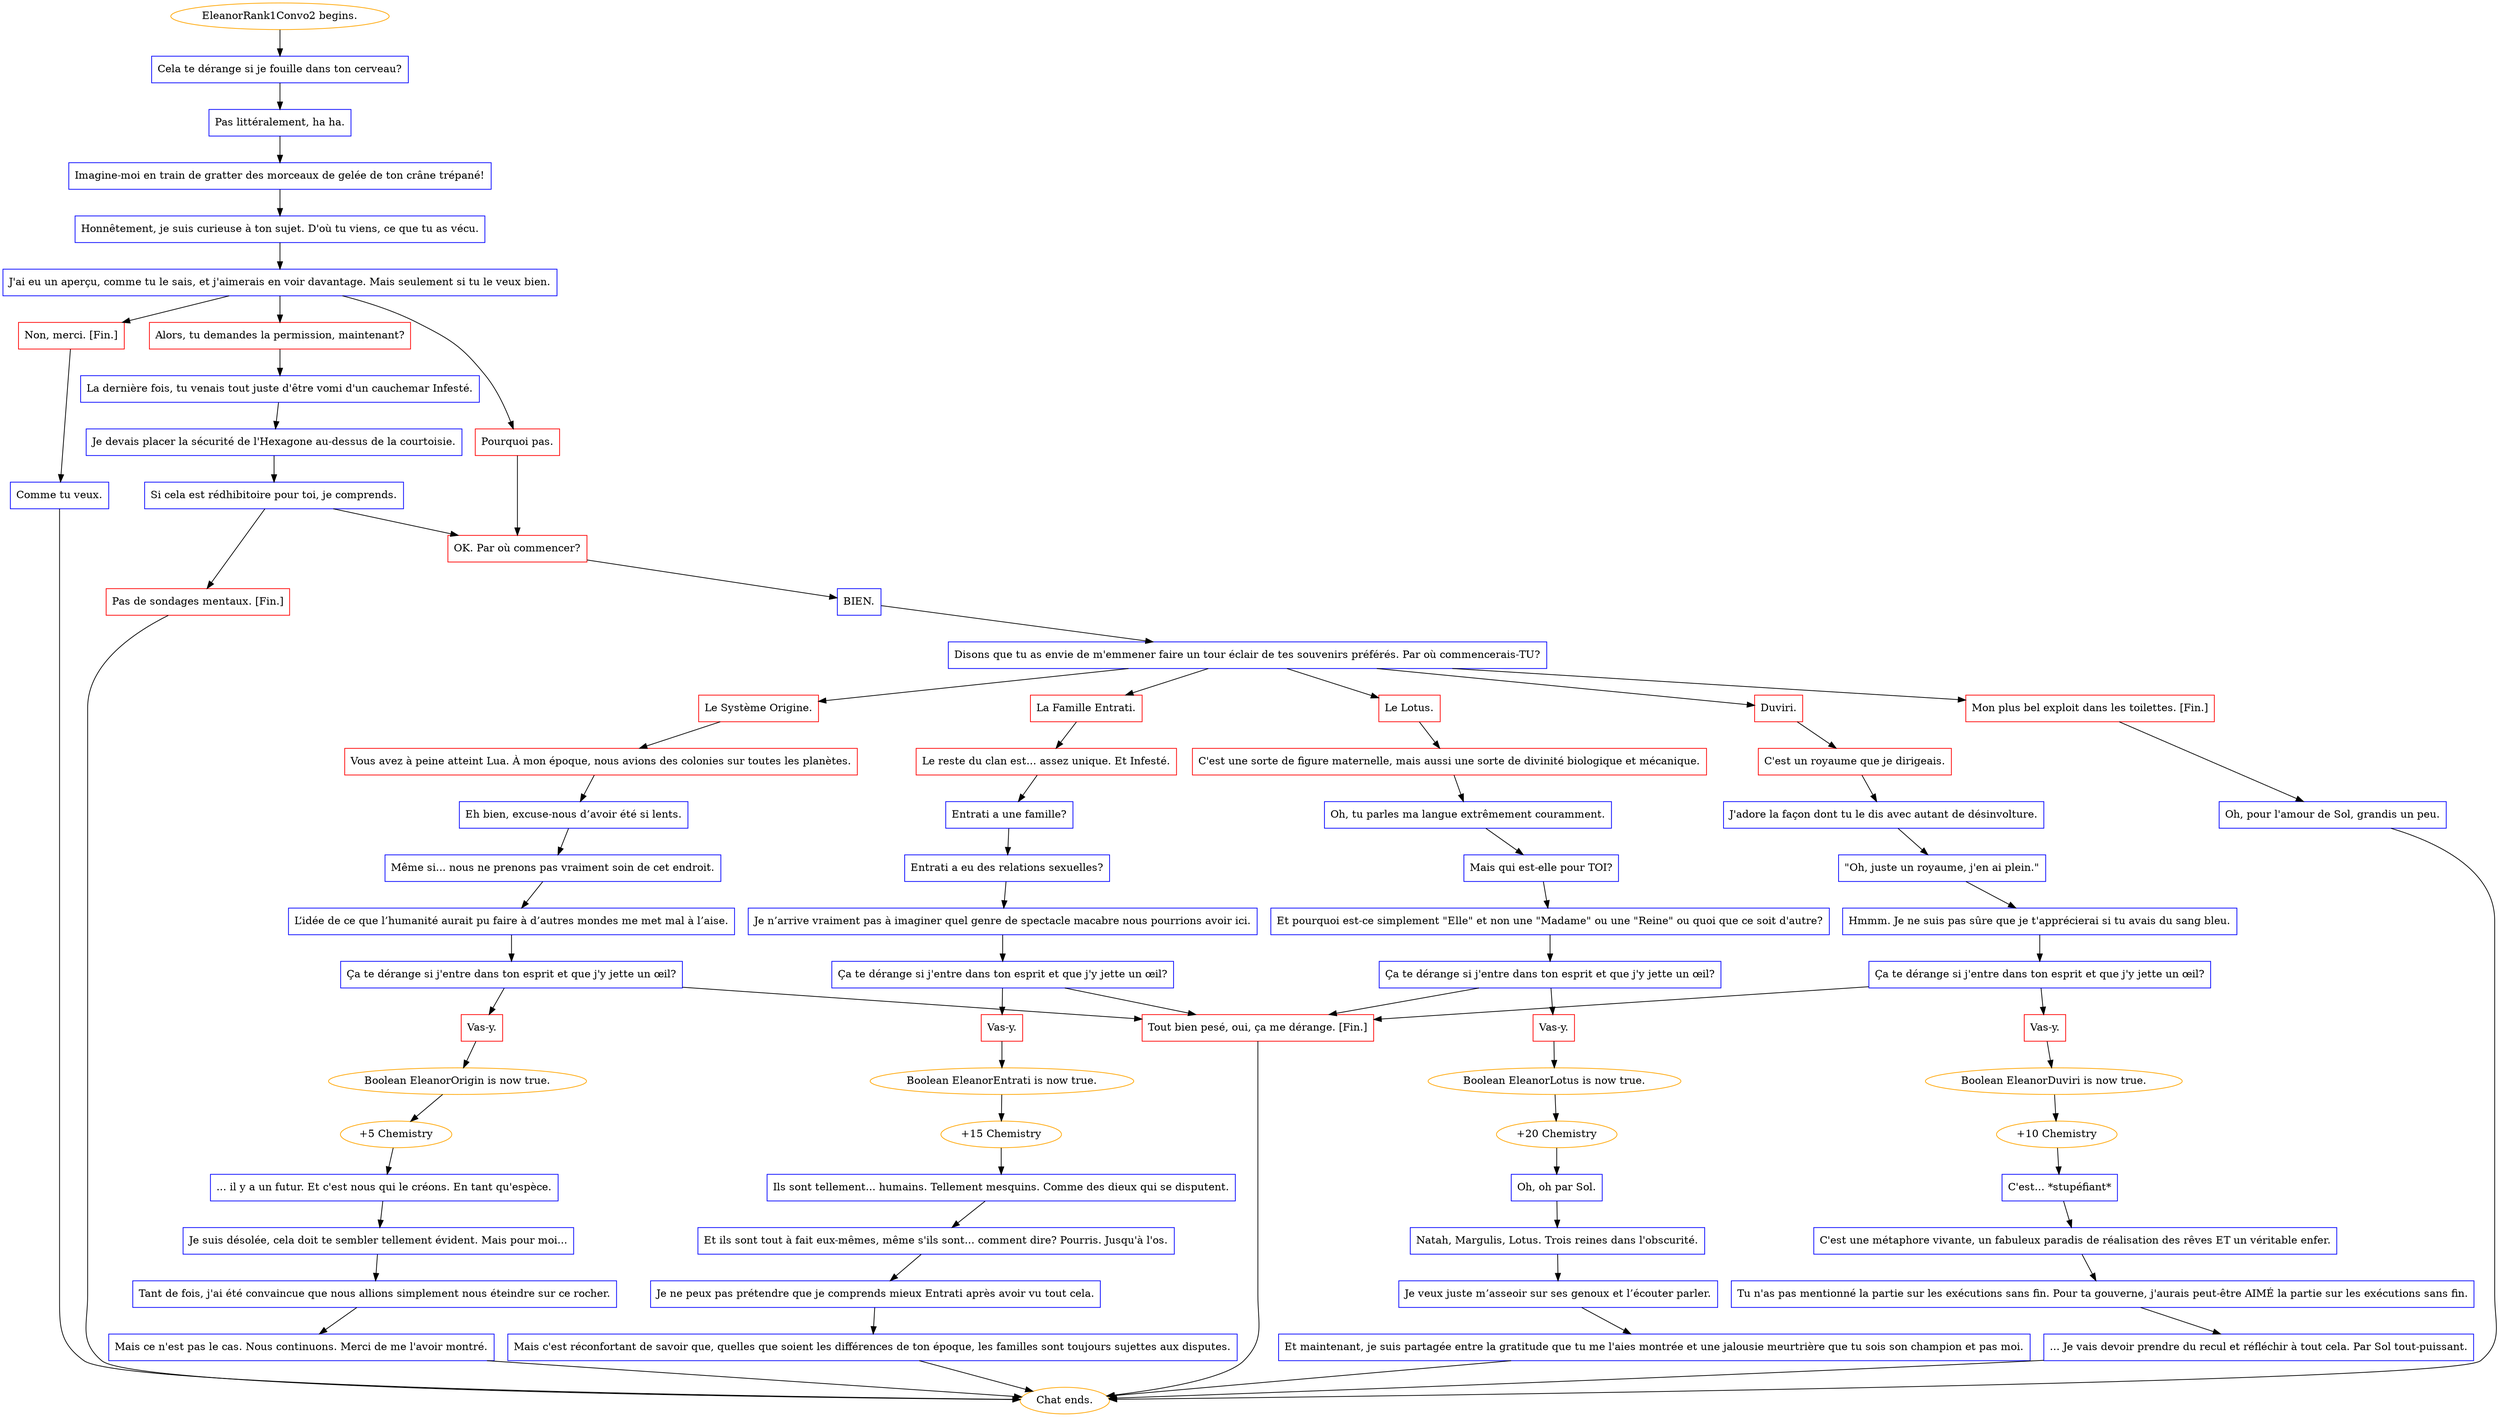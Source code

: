 digraph {
	"EleanorRank1Convo2 begins." [color=orange];
		"EleanorRank1Convo2 begins." -> j2139371804;
	j2139371804 [label="Cela te dérange si je fouille dans ton cerveau?",shape=box,color=blue];
		j2139371804 -> j553439701;
	j553439701 [label="Pas littéralement, ha ha.",shape=box,color=blue];
		j553439701 -> j143646843;
	j143646843 [label="Imagine-moi en train de gratter des morceaux de gelée de ton crâne trépané!",shape=box,color=blue];
		j143646843 -> j1006870736;
	j1006870736 [label="Honnêtement, je suis curieuse à ton sujet. D'où tu viens, ce que tu as vécu.",shape=box,color=blue];
		j1006870736 -> j1955090769;
	j1955090769 [label="J'ai eu un aperçu, comme tu le sais, et j'aimerais en voir davantage. Mais seulement si tu le veux bien.",shape=box,color=blue];
		j1955090769 -> j2670771036;
		j1955090769 -> j4033940776;
		j1955090769 -> j105712853;
	j2670771036 [label="Pourquoi pas.",shape=box,color=red];
		j2670771036 -> j2651032552;
	j4033940776 [label="Alors, tu demandes la permission, maintenant?",shape=box,color=red];
		j4033940776 -> j1800378253;
	j105712853 [label="Non, merci. [Fin.]",shape=box,color=red];
		j105712853 -> j2714069586;
	j2651032552 [label="OK. Par où commencer?",shape=box,color=red];
		j2651032552 -> j2127239692;
	j1800378253 [label="La dernière fois, tu venais tout juste d'être vomi d'un cauchemar Infesté.",shape=box,color=blue];
		j1800378253 -> j1074368380;
	j2714069586 [label="Comme tu veux.",shape=box,color=blue];
		j2714069586 -> "Chat ends.";
	j2127239692 [label="BIEN.",shape=box,color=blue];
		j2127239692 -> j912931273;
	j1074368380 [label="Je devais placer la sécurité de l'Hexagone au-dessus de la courtoisie.",shape=box,color=blue];
		j1074368380 -> j1671819232;
	"Chat ends." [color=orange];
	j912931273 [label="Disons que tu as envie de m'emmener faire un tour éclair de tes souvenirs préférés. Par où commencerais-TU?",shape=box,color=blue];
		j912931273 -> j1647260212;
		j912931273 -> j2298929074;
		j912931273 -> j722817927;
		j912931273 -> j1887025665;
		j912931273 -> j393656169;
	j1671819232 [label="Si cela est rédhibitoire pour toi, je comprends.",shape=box,color=blue];
		j1671819232 -> j2651032552;
		j1671819232 -> j3223841757;
	j1647260212 [label="Duviri.",shape=box,color=red];
		j1647260212 -> j4253649349;
	j2298929074 [label="Le Système Origine.",shape=box,color=red];
		j2298929074 -> j3073663319;
	j722817927 [label="La Famille Entrati.",shape=box,color=red];
		j722817927 -> j2918015726;
	j1887025665 [label="Le Lotus.",shape=box,color=red];
		j1887025665 -> j904328454;
	j393656169 [label="Mon plus bel exploit dans les toilettes. [Fin.]",shape=box,color=red];
		j393656169 -> j1582027242;
	j3223841757 [label="Pas de sondages mentaux. [Fin.]",shape=box,color=red];
		j3223841757 -> "Chat ends.";
	j4253649349 [label="C'est un royaume que je dirigeais.",shape=box,color=red];
		j4253649349 -> j3600812090;
	j3073663319 [label="Vous avez à peine atteint Lua. À mon époque, nous avions des colonies sur toutes les planètes.",shape=box,color=red];
		j3073663319 -> j3377047715;
	j2918015726 [label="Le reste du clan est... assez unique. Et Infesté.",shape=box,color=red];
		j2918015726 -> j3432625703;
	j904328454 [label="C'est une sorte de figure maternelle, mais aussi une sorte de divinité biologique et mécanique.",shape=box,color=red];
		j904328454 -> j3864049381;
	j1582027242 [label="Oh, pour l'amour de Sol, grandis un peu.",shape=box,color=blue];
		j1582027242 -> "Chat ends.";
	j3600812090 [label="J'adore la façon dont tu le dis avec autant de désinvolture.",shape=box,color=blue];
		j3600812090 -> j1813506261;
	j3377047715 [label="Eh bien, excuse-nous d’avoir été si lents.",shape=box,color=blue];
		j3377047715 -> j162672285;
	j3432625703 [label="Entrati a une famille?",shape=box,color=blue];
		j3432625703 -> j4257155741;
	j3864049381 [label="Oh, tu parles ma langue extrêmement couramment.",shape=box,color=blue];
		j3864049381 -> j591696868;
	j1813506261 [label="\"Oh, juste un royaume, j'en ai plein.\"",shape=box,color=blue];
		j1813506261 -> j3802704453;
	j162672285 [label="Même si... nous ne prenons pas vraiment soin de cet endroit.",shape=box,color=blue];
		j162672285 -> j1595828445;
	j4257155741 [label="Entrati a eu des relations sexuelles?",shape=box,color=blue];
		j4257155741 -> j3415277379;
	j591696868 [label="Mais qui est-elle pour TOI?",shape=box,color=blue];
		j591696868 -> j1668646236;
	j3802704453 [label="Hmmm. Je ne suis pas sûre que je t'apprécierai si tu avais du sang bleu.",shape=box,color=blue];
		j3802704453 -> j1234444060;
	j1595828445 [label="L’idée de ce que l’humanité aurait pu faire à d’autres mondes me met mal à l’aise.",shape=box,color=blue];
		j1595828445 -> j1057554394;
	j3415277379 [label="Je n’arrive vraiment pas à imaginer quel genre de spectacle macabre nous pourrions avoir ici.",shape=box,color=blue];
		j3415277379 -> j1098914218;
	j1668646236 [label="Et pourquoi est-ce simplement \"Elle\" et non une \"Madame\" ou une \"Reine\" ou quoi que ce soit d'autre?",shape=box,color=blue];
		j1668646236 -> j1911128368;
	j1234444060 [label="Ça te dérange si j'entre dans ton esprit et que j'y jette un œil?",shape=box,color=blue];
		j1234444060 -> j1987469332;
		j1234444060 -> j151839162;
	j1057554394 [label="Ça te dérange si j'entre dans ton esprit et que j'y jette un œil?",shape=box,color=blue];
		j1057554394 -> j2486650686;
		j1057554394 -> j151839162;
	j1098914218 [label="Ça te dérange si j'entre dans ton esprit et que j'y jette un œil?",shape=box,color=blue];
		j1098914218 -> j2433276780;
		j1098914218 -> j151839162;
	j1911128368 [label="Ça te dérange si j'entre dans ton esprit et que j'y jette un œil?",shape=box,color=blue];
		j1911128368 -> j2384207263;
		j1911128368 -> j151839162;
	j1987469332 [label="Vas-y.",shape=box,color=red];
		j1987469332 -> j2705238211;
	j151839162 [label="Tout bien pesé, oui, ça me dérange. [Fin.]",shape=box,color=red];
		j151839162 -> "Chat ends.";
	j2486650686 [label="Vas-y.",shape=box,color=red];
		j2486650686 -> j12205765;
	j2433276780 [label="Vas-y.",shape=box,color=red];
		j2433276780 -> j208654595;
	j2384207263 [label="Vas-y.",shape=box,color=red];
		j2384207263 -> j549842772;
	j2705238211 [label="Boolean EleanorDuviri is now true.",color=orange];
		j2705238211 -> j3370756943;
	j12205765 [label="Boolean EleanorOrigin is now true.",color=orange];
		j12205765 -> j2494676064;
	j208654595 [label="Boolean EleanorEntrati is now true.",color=orange];
		j208654595 -> j2162204776;
	j549842772 [label="Boolean EleanorLotus is now true.",color=orange];
		j549842772 -> j1630328686;
	j3370756943 [label="+10 Chemistry",color=orange];
		j3370756943 -> j4176727732;
	j2494676064 [label="+5 Chemistry",color=orange];
		j2494676064 -> j3693385837;
	j2162204776 [label="+15 Chemistry",color=orange];
		j2162204776 -> j1241162509;
	j1630328686 [label="+20 Chemistry",color=orange];
		j1630328686 -> j2149782250;
	j4176727732 [label="C'est... *stupéfiant*",shape=box,color=blue];
		j4176727732 -> j3061874012;
	j3693385837 [label="... il y a un futur. Et c'est nous qui le créons. En tant qu'espèce.",shape=box,color=blue];
		j3693385837 -> j599230919;
	j1241162509 [label="Ils sont tellement... humains. Tellement mesquins. Comme des dieux qui se disputent.",shape=box,color=blue];
		j1241162509 -> j1230301823;
	j2149782250 [label="Oh, oh par Sol.",shape=box,color=blue];
		j2149782250 -> j1632210620;
	j3061874012 [label="C'est une métaphore vivante, un fabuleux paradis de réalisation des rêves ET un véritable enfer.",shape=box,color=blue];
		j3061874012 -> j2371229943;
	j599230919 [label="Je suis désolée, cela doit te sembler tellement évident. Mais pour moi...",shape=box,color=blue];
		j599230919 -> j1776362908;
	j1230301823 [label="Et ils sont tout à fait eux-mêmes, même s'ils sont... comment dire? Pourris. Jusqu'à l'os.",shape=box,color=blue];
		j1230301823 -> j4008039582;
	j1632210620 [label="Natah, Margulis, Lotus. Trois reines dans l'obscurité.",shape=box,color=blue];
		j1632210620 -> j293061384;
	j2371229943 [label="Tu n'as pas mentionné la partie sur les exécutions sans fin. Pour ta gouverne, j'aurais peut-être AIMÉ la partie sur les exécutions sans fin.",shape=box,color=blue];
		j2371229943 -> j3586169320;
	j1776362908 [label="Tant de fois, j'ai été convaincue que nous allions simplement nous éteindre sur ce rocher.",shape=box,color=blue];
		j1776362908 -> j1768293267;
	j4008039582 [label="Je ne peux pas prétendre que je comprends mieux Entrati après avoir vu tout cela.",shape=box,color=blue];
		j4008039582 -> j51899119;
	j293061384 [label="Je veux juste m’asseoir sur ses genoux et l’écouter parler.",shape=box,color=blue];
		j293061384 -> j342052332;
	j3586169320 [label="... Je vais devoir prendre du recul et réfléchir à tout cela. Par Sol tout-puissant.",shape=box,color=blue];
		j3586169320 -> "Chat ends.";
	j1768293267 [label="Mais ce n'est pas le cas. Nous continuons. Merci de me l'avoir montré.",shape=box,color=blue];
		j1768293267 -> "Chat ends.";
	j51899119 [label="Mais c'est réconfortant de savoir que, quelles que soient les différences de ton époque, les familles sont toujours sujettes aux disputes.",shape=box,color=blue];
		j51899119 -> "Chat ends.";
	j342052332 [label="Et maintenant, je suis partagée entre la gratitude que tu me l'aies montrée et une jalousie meurtrière que tu sois son champion et pas moi.",shape=box,color=blue];
		j342052332 -> "Chat ends.";
}